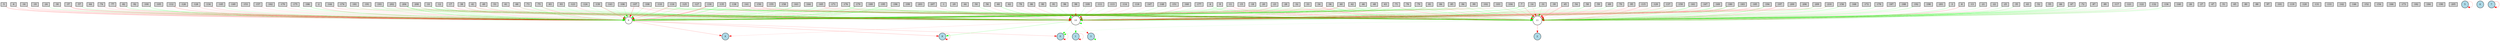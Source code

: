 digraph {
	node [fontsize=9 height=0.2 shape=circle width=0.2]
	-1 [fillcolor=lightgray shape=box style=filled]
	-2 [fillcolor=lightgray shape=box style=filled]
	-3 [fillcolor=lightgray shape=box style=filled]
	-4 [fillcolor=lightgray shape=box style=filled]
	-5 [fillcolor=lightgray shape=box style=filled]
	-6 [fillcolor=lightgray shape=box style=filled]
	-7 [fillcolor=lightgray shape=box style=filled]
	-8 [fillcolor=lightgray shape=box style=filled]
	-9 [fillcolor=lightgray shape=box style=filled]
	-10 [fillcolor=lightgray shape=box style=filled]
	-11 [fillcolor=lightgray shape=box style=filled]
	-12 [fillcolor=lightgray shape=box style=filled]
	-13 [fillcolor=lightgray shape=box style=filled]
	-14 [fillcolor=lightgray shape=box style=filled]
	-15 [fillcolor=lightgray shape=box style=filled]
	-16 [fillcolor=lightgray shape=box style=filled]
	-17 [fillcolor=lightgray shape=box style=filled]
	-18 [fillcolor=lightgray shape=box style=filled]
	-19 [fillcolor=lightgray shape=box style=filled]
	-20 [fillcolor=lightgray shape=box style=filled]
	-21 [fillcolor=lightgray shape=box style=filled]
	-22 [fillcolor=lightgray shape=box style=filled]
	-23 [fillcolor=lightgray shape=box style=filled]
	-24 [fillcolor=lightgray shape=box style=filled]
	-25 [fillcolor=lightgray shape=box style=filled]
	-26 [fillcolor=lightgray shape=box style=filled]
	-27 [fillcolor=lightgray shape=box style=filled]
	-28 [fillcolor=lightgray shape=box style=filled]
	-29 [fillcolor=lightgray shape=box style=filled]
	-30 [fillcolor=lightgray shape=box style=filled]
	-31 [fillcolor=lightgray shape=box style=filled]
	-32 [fillcolor=lightgray shape=box style=filled]
	-33 [fillcolor=lightgray shape=box style=filled]
	-34 [fillcolor=lightgray shape=box style=filled]
	-35 [fillcolor=lightgray shape=box style=filled]
	-36 [fillcolor=lightgray shape=box style=filled]
	-37 [fillcolor=lightgray shape=box style=filled]
	-38 [fillcolor=lightgray shape=box style=filled]
	-39 [fillcolor=lightgray shape=box style=filled]
	-40 [fillcolor=lightgray shape=box style=filled]
	-41 [fillcolor=lightgray shape=box style=filled]
	-42 [fillcolor=lightgray shape=box style=filled]
	-43 [fillcolor=lightgray shape=box style=filled]
	-44 [fillcolor=lightgray shape=box style=filled]
	-45 [fillcolor=lightgray shape=box style=filled]
	-46 [fillcolor=lightgray shape=box style=filled]
	-47 [fillcolor=lightgray shape=box style=filled]
	-48 [fillcolor=lightgray shape=box style=filled]
	-49 [fillcolor=lightgray shape=box style=filled]
	-50 [fillcolor=lightgray shape=box style=filled]
	-51 [fillcolor=lightgray shape=box style=filled]
	-52 [fillcolor=lightgray shape=box style=filled]
	-53 [fillcolor=lightgray shape=box style=filled]
	-54 [fillcolor=lightgray shape=box style=filled]
	-55 [fillcolor=lightgray shape=box style=filled]
	-56 [fillcolor=lightgray shape=box style=filled]
	-57 [fillcolor=lightgray shape=box style=filled]
	-58 [fillcolor=lightgray shape=box style=filled]
	-59 [fillcolor=lightgray shape=box style=filled]
	-60 [fillcolor=lightgray shape=box style=filled]
	-61 [fillcolor=lightgray shape=box style=filled]
	-62 [fillcolor=lightgray shape=box style=filled]
	-63 [fillcolor=lightgray shape=box style=filled]
	-64 [fillcolor=lightgray shape=box style=filled]
	-65 [fillcolor=lightgray shape=box style=filled]
	-66 [fillcolor=lightgray shape=box style=filled]
	-67 [fillcolor=lightgray shape=box style=filled]
	-68 [fillcolor=lightgray shape=box style=filled]
	-69 [fillcolor=lightgray shape=box style=filled]
	-70 [fillcolor=lightgray shape=box style=filled]
	-71 [fillcolor=lightgray shape=box style=filled]
	-72 [fillcolor=lightgray shape=box style=filled]
	-73 [fillcolor=lightgray shape=box style=filled]
	-74 [fillcolor=lightgray shape=box style=filled]
	-75 [fillcolor=lightgray shape=box style=filled]
	-76 [fillcolor=lightgray shape=box style=filled]
	-77 [fillcolor=lightgray shape=box style=filled]
	-78 [fillcolor=lightgray shape=box style=filled]
	-79 [fillcolor=lightgray shape=box style=filled]
	-80 [fillcolor=lightgray shape=box style=filled]
	-81 [fillcolor=lightgray shape=box style=filled]
	-82 [fillcolor=lightgray shape=box style=filled]
	-83 [fillcolor=lightgray shape=box style=filled]
	-84 [fillcolor=lightgray shape=box style=filled]
	-85 [fillcolor=lightgray shape=box style=filled]
	-86 [fillcolor=lightgray shape=box style=filled]
	-87 [fillcolor=lightgray shape=box style=filled]
	-88 [fillcolor=lightgray shape=box style=filled]
	-89 [fillcolor=lightgray shape=box style=filled]
	-90 [fillcolor=lightgray shape=box style=filled]
	-91 [fillcolor=lightgray shape=box style=filled]
	-92 [fillcolor=lightgray shape=box style=filled]
	-93 [fillcolor=lightgray shape=box style=filled]
	-94 [fillcolor=lightgray shape=box style=filled]
	-95 [fillcolor=lightgray shape=box style=filled]
	-96 [fillcolor=lightgray shape=box style=filled]
	-97 [fillcolor=lightgray shape=box style=filled]
	-98 [fillcolor=lightgray shape=box style=filled]
	-99 [fillcolor=lightgray shape=box style=filled]
	-100 [fillcolor=lightgray shape=box style=filled]
	-101 [fillcolor=lightgray shape=box style=filled]
	-102 [fillcolor=lightgray shape=box style=filled]
	-103 [fillcolor=lightgray shape=box style=filled]
	-104 [fillcolor=lightgray shape=box style=filled]
	-105 [fillcolor=lightgray shape=box style=filled]
	-106 [fillcolor=lightgray shape=box style=filled]
	-107 [fillcolor=lightgray shape=box style=filled]
	-108 [fillcolor=lightgray shape=box style=filled]
	-109 [fillcolor=lightgray shape=box style=filled]
	-110 [fillcolor=lightgray shape=box style=filled]
	-111 [fillcolor=lightgray shape=box style=filled]
	-112 [fillcolor=lightgray shape=box style=filled]
	-113 [fillcolor=lightgray shape=box style=filled]
	-114 [fillcolor=lightgray shape=box style=filled]
	-115 [fillcolor=lightgray shape=box style=filled]
	-116 [fillcolor=lightgray shape=box style=filled]
	-117 [fillcolor=lightgray shape=box style=filled]
	-118 [fillcolor=lightgray shape=box style=filled]
	-119 [fillcolor=lightgray shape=box style=filled]
	-120 [fillcolor=lightgray shape=box style=filled]
	-121 [fillcolor=lightgray shape=box style=filled]
	-122 [fillcolor=lightgray shape=box style=filled]
	-123 [fillcolor=lightgray shape=box style=filled]
	-124 [fillcolor=lightgray shape=box style=filled]
	-125 [fillcolor=lightgray shape=box style=filled]
	-126 [fillcolor=lightgray shape=box style=filled]
	-127 [fillcolor=lightgray shape=box style=filled]
	-128 [fillcolor=lightgray shape=box style=filled]
	-129 [fillcolor=lightgray shape=box style=filled]
	-130 [fillcolor=lightgray shape=box style=filled]
	-131 [fillcolor=lightgray shape=box style=filled]
	-132 [fillcolor=lightgray shape=box style=filled]
	-133 [fillcolor=lightgray shape=box style=filled]
	-134 [fillcolor=lightgray shape=box style=filled]
	-135 [fillcolor=lightgray shape=box style=filled]
	-136 [fillcolor=lightgray shape=box style=filled]
	-137 [fillcolor=lightgray shape=box style=filled]
	-138 [fillcolor=lightgray shape=box style=filled]
	-139 [fillcolor=lightgray shape=box style=filled]
	-140 [fillcolor=lightgray shape=box style=filled]
	-141 [fillcolor=lightgray shape=box style=filled]
	-142 [fillcolor=lightgray shape=box style=filled]
	-143 [fillcolor=lightgray shape=box style=filled]
	-144 [fillcolor=lightgray shape=box style=filled]
	-145 [fillcolor=lightgray shape=box style=filled]
	-146 [fillcolor=lightgray shape=box style=filled]
	-147 [fillcolor=lightgray shape=box style=filled]
	-148 [fillcolor=lightgray shape=box style=filled]
	-149 [fillcolor=lightgray shape=box style=filled]
	-150 [fillcolor=lightgray shape=box style=filled]
	-151 [fillcolor=lightgray shape=box style=filled]
	-152 [fillcolor=lightgray shape=box style=filled]
	-153 [fillcolor=lightgray shape=box style=filled]
	-154 [fillcolor=lightgray shape=box style=filled]
	-155 [fillcolor=lightgray shape=box style=filled]
	-156 [fillcolor=lightgray shape=box style=filled]
	-157 [fillcolor=lightgray shape=box style=filled]
	-158 [fillcolor=lightgray shape=box style=filled]
	-159 [fillcolor=lightgray shape=box style=filled]
	-160 [fillcolor=lightgray shape=box style=filled]
	-161 [fillcolor=lightgray shape=box style=filled]
	-162 [fillcolor=lightgray shape=box style=filled]
	-163 [fillcolor=lightgray shape=box style=filled]
	-164 [fillcolor=lightgray shape=box style=filled]
	-165 [fillcolor=lightgray shape=box style=filled]
	-166 [fillcolor=lightgray shape=box style=filled]
	-167 [fillcolor=lightgray shape=box style=filled]
	-168 [fillcolor=lightgray shape=box style=filled]
	-169 [fillcolor=lightgray shape=box style=filled]
	-170 [fillcolor=lightgray shape=box style=filled]
	-171 [fillcolor=lightgray shape=box style=filled]
	-172 [fillcolor=lightgray shape=box style=filled]
	-173 [fillcolor=lightgray shape=box style=filled]
	-174 [fillcolor=lightgray shape=box style=filled]
	-175 [fillcolor=lightgray shape=box style=filled]
	-176 [fillcolor=lightgray shape=box style=filled]
	-177 [fillcolor=lightgray shape=box style=filled]
	-178 [fillcolor=lightgray shape=box style=filled]
	-179 [fillcolor=lightgray shape=box style=filled]
	-180 [fillcolor=lightgray shape=box style=filled]
	-181 [fillcolor=lightgray shape=box style=filled]
	-182 [fillcolor=lightgray shape=box style=filled]
	-183 [fillcolor=lightgray shape=box style=filled]
	-184 [fillcolor=lightgray shape=box style=filled]
	-185 [fillcolor=lightgray shape=box style=filled]
	-186 [fillcolor=lightgray shape=box style=filled]
	-187 [fillcolor=lightgray shape=box style=filled]
	-188 [fillcolor=lightgray shape=box style=filled]
	-189 [fillcolor=lightgray shape=box style=filled]
	-190 [fillcolor=lightgray shape=box style=filled]
	-191 [fillcolor=lightgray shape=box style=filled]
	-192 [fillcolor=lightgray shape=box style=filled]
	-193 [fillcolor=lightgray shape=box style=filled]
	-194 [fillcolor=lightgray shape=box style=filled]
	-195 [fillcolor=lightgray shape=box style=filled]
	-196 [fillcolor=lightgray shape=box style=filled]
	-197 [fillcolor=lightgray shape=box style=filled]
	-198 [fillcolor=lightgray shape=box style=filled]
	-199 [fillcolor=lightgray shape=box style=filled]
	-200 [fillcolor=lightgray shape=box style=filled]
	-201 [fillcolor=lightgray shape=box style=filled]
	-202 [fillcolor=lightgray shape=box style=filled]
	-203 [fillcolor=lightgray shape=box style=filled]
	-204 [fillcolor=lightgray shape=box style=filled]
	-205 [fillcolor=lightgray shape=box style=filled]
	-206 [fillcolor=lightgray shape=box style=filled]
	-207 [fillcolor=lightgray shape=box style=filled]
	-208 [fillcolor=lightgray shape=box style=filled]
	-209 [fillcolor=lightgray shape=box style=filled]
	-210 [fillcolor=lightgray shape=box style=filled]
	0 [fillcolor=lightblue style=filled]
	1 [fillcolor=lightblue style=filled]
	2 [fillcolor=lightblue style=filled]
	3 [fillcolor=lightblue style=filled]
	4 [fillcolor=lightblue style=filled]
	5 [fillcolor=lightblue style=filled]
	6 [fillcolor=lightblue style=filled]
	7 [fillcolor=lightblue style=filled]
	8 [fillcolor=lightblue style=filled]
	9 [fillcolor=white style=filled]
	10 [fillcolor=white style=filled]
	11 [fillcolor=white style=filled]
	-187 -> 11 [color=red penwidth=0.1730261448847418 style=solid]
	-183 -> 10 [color=red penwidth=0.29115756947744525 style=solid]
	-35 -> 11 [color=green penwidth=0.4079224794036632 style=solid]
	-130 -> 11 [color=green penwidth=0.4156958232683169 style=solid]
	-161 -> 10 [color=green penwidth=0.2530485144547234 style=solid]
	-143 -> 9 [color=green penwidth=0.13496928030168215 style=solid]
	-158 -> 9 [color=green penwidth=0.2792677783775811 style=solid]
	-208 -> 10 [color=red penwidth=0.25494272802462975 style=solid]
	-64 -> 9 [color=red penwidth=0.1335659241503443 style=solid]
	-11 -> 10 [color=green penwidth=0.2554348035609096 style=solid]
	-176 -> 10 [color=red penwidth=0.13601305879855088 style=solid]
	-138 -> 10 [color=green penwidth=0.3079378654928796 style=solid]
	-58 -> 11 [color=green penwidth=0.2214066328691458 style=solid]
	-180 -> 11 [color=green penwidth=0.6025278098205042 style=solid]
	-68 -> 10 [color=red penwidth=0.25423235120230114 style=solid]
	-127 -> 11 [color=green penwidth=0.1061960008195978 style=solid]
	11 -> 2 [color=red penwidth=0.4716575406647744 style=solid]
	-63 -> 10 [color=red penwidth=0.32027772867870474 style=solid]
	-12 -> 10 [color=red penwidth=0.16968261281896901 style=solid]
	-165 -> 9 [color=green penwidth=0.3446521992715903 style=solid]
	-17 -> 9 [color=red penwidth=0.17867191753563028 style=solid]
	10 -> 3 [color=red penwidth=0.1332049457690384 style=solid]
	-8 -> 11 [color=red penwidth=0.42818702947036313 style=solid]
	-115 -> 10 [color=red penwidth=0.24394709605174847 style=solid]
	-176 -> 11 [color=green penwidth=0.5758683502480438 style=solid]
	-192 -> 11 [color=green penwidth=0.4373835268944696 style=solid]
	-194 -> 10 [color=red penwidth=0.22186619530111634 style=solid]
	-76 -> 11 [color=green penwidth=0.20781753299262645 style=solid]
	-79 -> 9 [color=green penwidth=0.4811767841327095 style=solid]
	-93 -> 9 [color=green penwidth=0.1788078303575144 style=solid]
	-39 -> 10 [color=green penwidth=0.10024496658238083 style=solid]
	-89 -> 11 [color=green penwidth=0.22456300560473536 style=solid]
	-175 -> 9 [color=green penwidth=0.31310252131194194 style=solid]
	-75 -> 9 [color=red penwidth=0.3467782312903625 style=solid]
	-124 -> 10 [color=green penwidth=0.23778092060607478 style=solid]
	-24 -> 9 [color=green penwidth=0.3565807572958569 style=solid]
	-99 -> 11 [color=green penwidth=0.25472808239323397 style=solid]
	-129 -> 11 [color=green penwidth=0.2059178945646416 style=solid]
	-61 -> 10 [color=red penwidth=0.16648505793779922 style=solid]
	-28 -> 10 [color=green penwidth=0.30956353126420044 style=solid]
	-48 -> 11 [color=green penwidth=0.13085948758221042 style=solid]
	-94 -> 11 [color=green penwidth=0.3340196318642888 style=solid]
	-95 -> 10 [color=red penwidth=0.23486876173199073 style=solid]
	-86 -> 10 [color=red penwidth=0.2799543025099318 style=solid]
	-40 -> 9 [color=red penwidth=0.25075603636094523 style=solid]
	-148 -> 10 [color=green penwidth=0.33100130474672534 style=solid]
	-189 -> 11 [color=green penwidth=0.39033684306432803 style=solid]
	-2 -> 9 [color=red penwidth=0.36561385696268345 style=solid]
	-23 -> 10 [color=red penwidth=0.2575682848989345 style=solid]
	-40 -> 11 [color=red penwidth=0.3034234891731703 style=solid]
	-15 -> 9 [color=red penwidth=0.11905432918079153 style=solid]
	-149 -> 9 [color=red penwidth=0.12475216272456152 style=solid]
	-115 -> 11 [color=red penwidth=0.34457384058850316 style=solid]
	-157 -> 9 [color=red penwidth=0.2319052111295384 style=solid]
	-66 -> 11 [color=green penwidth=0.5716404535383849 style=solid]
	-102 -> 11 [color=green penwidth=0.13199196642937344 style=solid]
	-201 -> 11 [color=red penwidth=0.1355963742797336 style=solid]
	-28 -> 11 [color=green penwidth=0.15826883146226825 style=solid]
	-14 -> 10 [color=green penwidth=0.4482708692459133 style=solid]
	-18 -> 11 [color=green penwidth=0.16975682678172338 style=solid]
	3 -> 3 [color=green penwidth=0.10109664459763308 style=solid]
	-108 -> 11 [color=green penwidth=0.35825985489793644 style=solid]
	-42 -> 11 [color=green penwidth=0.4104458564583573 style=solid]
	-68 -> 9 [color=green penwidth=0.293441809624179 style=solid]
	-31 -> 11 [color=green penwidth=0.25110716339134886 style=solid]
	-163 -> 11 [color=green penwidth=0.11231453088513488 style=solid]
	-92 -> 9 [color=green penwidth=0.2618658773784498 style=solid]
	-102 -> 9 [color=green penwidth=0.28312562307328226 style=solid]
	-135 -> 9 [color=green penwidth=0.514425113684945 style=solid]
	-23 -> 9 [color=red penwidth=0.28912871835665765 style=solid]
	-183 -> 11 [color=green penwidth=0.4232613949791557 style=solid]
	-151 -> 10 [color=green penwidth=0.2109743258497811 style=solid]
	-193 -> 9 [color=red penwidth=0.11192834343118517 style=solid]
	-178 -> 11 [color=green penwidth=0.3151186983431695 style=solid]
	-28 -> 9 [color=green penwidth=0.11920761563643345 style=solid]
	-140 -> 11 [color=green penwidth=0.143750017003342 style=solid]
	-54 -> 11 [color=red penwidth=0.11710096709559208 style=solid]
	-170 -> 9 [color=red penwidth=0.22842249044730098 style=solid]
	-185 -> 11 [color=red penwidth=0.1636781560700999 style=solid]
	-93 -> 10 [color=green penwidth=0.18597859234116512 style=solid]
	-48 -> 9 [color=green penwidth=0.4035022726432411 style=solid]
	-104 -> 9 [color=green penwidth=0.1631627653069601 style=solid]
	-11 -> 11 [color=red penwidth=0.3624385357338302 style=solid]
	-167 -> 11 [color=red penwidth=0.1718666395107587 style=solid]
	-6 -> 9 [color=red penwidth=0.31620371501735695 style=solid]
	-202 -> 10 [color=red penwidth=0.3425114479828403 style=solid]
	-197 -> 11 [color=red penwidth=0.2659808595651544 style=solid]
	-75 -> 10 [color=green penwidth=0.30196773536785093 style=solid]
	-36 -> 11 [color=green penwidth=0.603298323910682 style=solid]
	-36 -> 9 [color=red penwidth=0.3520562027247357 style=solid]
	-164 -> 11 [color=green penwidth=0.1871546970415061 style=solid]
	-94 -> 10 [color=red penwidth=0.15471344544644874 style=solid]
	-81 -> 9 [color=green penwidth=0.40362046013603925 style=solid]
	-137 -> 11 [color=green penwidth=0.288219029054683 style=solid]
	-171 -> 9 [color=red penwidth=0.3194422781951669 style=solid]
	-174 -> 10 [color=green penwidth=0.29553494857560725 style=solid]
	-197 -> 10 [color=red penwidth=0.31967644726433997 style=solid]
	-10 -> 10 [color=green penwidth=0.4464822456595874 style=solid]
	-156 -> 11 [color=green penwidth=0.47932072920267155 style=solid]
	-171 -> 11 [color=green penwidth=0.1172484766648847 style=solid]
	-127 -> 9 [color=green penwidth=0.15985310231912114 style=solid]
	-52 -> 11 [color=green penwidth=0.29399221478105675 style=solid]
	-193 -> 10 [color=green penwidth=0.4437100532149587 style=solid]
	-74 -> 9 [color=red penwidth=0.2903955157490227 style=solid]
	-206 -> 11 [color=red penwidth=0.13592886234994472 style=solid]
	-210 -> 11 [color=red penwidth=0.2013320133430666 style=solid]
	-155 -> 9 [color=red penwidth=0.149829341729768 style=solid]
	-116 -> 10 [color=green penwidth=0.2820047970210972 style=solid]
	-62 -> 10 [color=red penwidth=0.1668242446250091 style=solid]
	-91 -> 10 [color=green penwidth=0.2334072760504868 style=solid]
	-20 -> 11 [color=green penwidth=0.13521044000481391 style=solid]
	-106 -> 9 [color=green penwidth=0.30365142395214684 style=solid]
	-11 -> 9 [color=green penwidth=0.380932212760859 style=solid]
	-135 -> 11 [color=red penwidth=0.16882121255426155 style=solid]
	-185 -> 10 [color=red penwidth=0.18588995571872924 style=solid]
	-153 -> 9 [color=red penwidth=0.15379507322714048 style=solid]
	-70 -> 10 [color=green penwidth=0.20147424638190808 style=solid]
	-128 -> 9 [color=red penwidth=0.28693907823443177 style=solid]
	11 -> 0 [color=green penwidth=0.14223832921617474 style=solid]
	-70 -> 11 [color=green penwidth=0.24583830085715272 style=solid]
	-46 -> 11 [color=green penwidth=0.34815302450329844 style=solid]
	-41 -> 10 [color=red penwidth=0.439539440752709 style=solid]
	-67 -> 11 [color=green penwidth=0.40617953815380314 style=solid]
	-110 -> 11 [color=green penwidth=0.2297141152841312 style=solid]
	-200 -> 10 [color=red penwidth=0.18608277322112654 style=solid]
	-7 -> 10 [color=green penwidth=0.6173088021584012 style=solid]
	-73 -> 10 [color=green penwidth=0.21553315073919482 style=solid]
	-147 -> 10 [color=red penwidth=0.15318308017211102 style=solid]
	-96 -> 10 [color=red penwidth=0.1037025720033621 style=solid]
	-188 -> 11 [color=green penwidth=0.39428656165478204 style=solid]
	-37 -> 9 [color=red penwidth=0.6037534961510801 style=solid]
	-150 -> 10 [color=green penwidth=0.13464593556365667 style=solid]
	-160 -> 10 [color=red penwidth=0.34656039614438494 style=solid]
	-54 -> 10 [color=red penwidth=0.1598874462718465 style=solid]
	-169 -> 11 [color=green penwidth=0.4160850606972455 style=solid]
	-33 -> 9 [color=red penwidth=0.17640213552163403 style=solid]
	-112 -> 9 [color=red penwidth=0.471437511382378 style=solid]
	-158 -> 11 [color=green penwidth=0.11619945719974581 style=solid]
	-210 -> 10 [color=green penwidth=0.32979371991291007 style=solid]
	-38 -> 9 [color=red penwidth=0.3366262104856458 style=solid]
	-108 -> 9 [color=green penwidth=0.3203553592567644 style=solid]
	-150 -> 11 [color=red penwidth=0.40948466494030733 style=solid]
	-100 -> 9 [color=green penwidth=0.4310029449234781 style=solid]
	-4 -> 9 [color=red penwidth=0.19141983850598504 style=solid]
	-108 -> 10 [color=red penwidth=0.10269246116309587 style=solid]
	-155 -> 11 [color=green penwidth=0.3168641619855249 style=solid]
	-43 -> 11 [color=red penwidth=0.13659398969947864 style=solid]
	-130 -> 9 [color=red penwidth=0.7413649640316625 style=solid]
	-207 -> 10 [color=red penwidth=0.23729224998136456 style=solid]
	-172 -> 11 [color=red penwidth=0.10285741226035552 style=solid]
	-143 -> 10 [color=green penwidth=0.1789129685878838 style=solid]
	10 -> 4 [color=red penwidth=0.20132531053076247 style=solid]
	-209 -> 10 [color=red penwidth=0.3606015140696074 style=solid]
	10 -> 10 [color=green penwidth=0.16687948217077742 style=solid]
	-41 -> 9 [color=green penwidth=0.19893330548659044 style=solid]
	-194 -> 11 [color=green penwidth=0.5579069389186333 style=solid]
	-3 -> 11 [color=green penwidth=0.43025613478195435 style=solid]
	-162 -> 9 [color=green penwidth=0.22105261677058724 style=solid]
	-5 -> 9 [color=red penwidth=0.4569451287909081 style=solid]
	-134 -> 9 [color=red penwidth=0.33857884616622275 style=solid]
	-34 -> 11 [color=red penwidth=0.401196316484021 style=solid]
	9 -> 4 [color=red penwidth=0.3224107280576712 style=solid]
	-60 -> 10 [color=green penwidth=0.5022541726667554 style=solid]
	-124 -> 9 [color=green penwidth=0.17526264035354566 style=solid]
	-71 -> 11 [color=red penwidth=0.3686428359810614 style=solid]
	-195 -> 11 [color=red penwidth=0.12089727179642087 style=solid]
	-179 -> 9 [color=green penwidth=0.5458306871611424 style=solid]
	-18 -> 9 [color=red penwidth=0.180704828248074 style=solid]
	-29 -> 10 [color=green penwidth=0.11515545436135005 style=solid]
	-174 -> 9 [color=red penwidth=0.11465635016132449 style=solid]
	10 -> 0 [color=green penwidth=0.11848404176459393 style=solid]
	-126 -> 9 [color=red penwidth=0.188516400495573 style=solid]
	-63 -> 9 [color=green penwidth=0.18269117966895315 style=solid]
	-73 -> 9 [color=green penwidth=0.3744533560159976 style=solid]
	-104 -> 11 [color=green penwidth=0.25100054271496564 style=solid]
	-196 -> 11 [color=green penwidth=0.14415806112945956 style=solid]
	-138 -> 9 [color=green penwidth=0.24758013566551357 style=solid]
	-33 -> 11 [color=green penwidth=0.27635653282622086 style=solid]
	-30 -> 9 [color=red penwidth=0.19945007201424503 style=solid]
	-19 -> 9 [color=red penwidth=0.21166657642165493 style=solid]
	-144 -> 9 [color=red penwidth=0.1947277899047961 style=solid]
	-203 -> 10 [color=green penwidth=0.17184136067138778 style=solid]
	-45 -> 10 [color=red penwidth=0.2130684359114086 style=solid]
	-161 -> 11 [color=green penwidth=0.49565871633711733 style=solid]
	-204 -> 10 [color=green penwidth=0.47193478661949784 style=solid]
	-90 -> 10 [color=green penwidth=0.1735865194122577 style=solid]
	-79 -> 11 [color=green penwidth=0.3622444635310884 style=solid]
	-15 -> 11 [color=red penwidth=0.1985888518999363 style=solid]
	-81 -> 11 [color=green penwidth=0.16816845328799562 style=solid]
	-14 -> 11 [color=red penwidth=0.240472026910506 style=solid]
	-13 -> 11 [color=red penwidth=0.10800179888806011 style=solid]
	-186 -> 9 [color=green penwidth=0.46590214996564283 style=solid]
	-36 -> 10 [color=green penwidth=0.15995816309663313 style=solid]
	-136 -> 11 [color=green penwidth=0.4298058675717349 style=solid]
	-168 -> 11 [color=green penwidth=0.2353809310321417 style=solid]
	-78 -> 10 [color=red penwidth=0.1868570317459839 style=solid]
	-94 -> 9 [color=green penwidth=0.3926747175579064 style=solid]
	-72 -> 11 [color=green penwidth=0.4958177563936075 style=solid]
	-98 -> 10 [color=red penwidth=0.24435913992420683 style=solid]
	-20 -> 9 [color=green penwidth=0.3048718252937484 style=solid]
	-59 -> 11 [color=red penwidth=0.15924222783697467 style=solid]
	7 -> 7 [color=red penwidth=0.49400026259627683 style=solid]
	-49 -> 10 [color=green penwidth=0.24620199533907614 style=solid]
	-113 -> 10 [color=green penwidth=0.20227803086183027 style=solid]
	-198 -> 11 [color=red penwidth=0.10859117709269545 style=solid]
	-9 -> 10 [color=green penwidth=0.24687118133476957 style=solid]
	-85 -> 9 [color=green penwidth=0.24271428802539685 style=solid]
	-9 -> 9 [color=green penwidth=0.2658296679328317 style=solid]
	-56 -> 10 [color=red penwidth=0.23694493170551179 style=solid]
	-42 -> 9 [color=red penwidth=0.12167005248245373 style=solid]
	-144 -> 10 [color=red penwidth=0.2172158912023467 style=solid]
	10 -> 1 [color=green penwidth=0.16247776551185766 style=solid]
	-202 -> 9 [color=red penwidth=0.10006342113018918 style=solid]
	-76 -> 9 [color=green penwidth=0.19119680068632916 style=solid]
	-129 -> 10 [color=red penwidth=0.2150216664955698 style=solid]
	-169 -> 10 [color=green penwidth=0.3126032807270469 style=solid]
	-206 -> 10 [color=red penwidth=0.12771658550137008 style=solid]
	-209 -> 11 [color=green penwidth=0.3750442890705654 style=solid]
	-58 -> 10 [color=green penwidth=0.345004766365493 style=solid]
	-111 -> 10 [color=red penwidth=0.2683015253836041 style=solid]
	-117 -> 11 [color=red penwidth=0.12207208668326189 style=solid]
	-1 -> 10 [color=green penwidth=0.2070011532410563 style=solid]
	-127 -> 10 [color=green penwidth=0.3336616031534263 style=solid]
	8 -> 8 [color=red penwidth=0.44156993682731394 style=solid]
	-135 -> 10 [color=red penwidth=0.19907816817787094 style=solid]
	-200 -> 11 [color=green penwidth=0.16098016899191261 style=solid]
	-4 -> 11 [color=green penwidth=0.43226646362281906 style=solid]
	-167 -> 10 [color=red penwidth=0.23977557557659876 style=solid]
	-20 -> 10 [color=green penwidth=0.10083016879562826 style=solid]
	-7 -> 11 [color=red penwidth=0.3730831920566895 style=solid]
	10 -> 8 [color=green penwidth=0.40449973830380537 style=solid]
	-125 -> 11 [color=green penwidth=0.2694564101719646 style=solid]
	-46 -> 9 [color=green penwidth=0.2138933807497045 style=solid]
	-38 -> 10 [color=green penwidth=0.1819875641815886 style=solid]
	-208 -> 9 [color=green penwidth=0.27858213101334817 style=solid]
	-87 -> 11 [color=green penwidth=0.20959723932727886 style=solid]
	-32 -> 10 [color=red penwidth=0.14045634412357436 style=solid]
	-116 -> 11 [color=green penwidth=0.31322513445825606 style=solid]
	9 -> 0 [color=red penwidth=0.3128674511376157 style=solid]
	-165 -> 11 [color=red penwidth=0.3828983611060568 style=solid]
	-83 -> 10 [color=green penwidth=0.311285872794675 style=solid]
	-39 -> 11 [color=red penwidth=0.2004869199608267 style=solid]
	-49 -> 9 [color=red penwidth=0.2217558705833688 style=solid]
	-177 -> 10 [color=green penwidth=0.25838218205508034 style=solid]
	-195 -> 9 [color=green penwidth=0.49394703610702173 style=solid]
	-10 -> 9 [color=green penwidth=0.37493883755846946 style=solid]
	-110 -> 9 [color=red penwidth=0.21309594903725998 style=solid]
	-50 -> 10 [color=green penwidth=0.3743335723875587 style=solid]
	-77 -> 9 [color=red penwidth=0.38504914622135233 style=solid]
	-95 -> 11 [color=red penwidth=0.18276719697758337 style=solid]
	-16 -> 9 [color=red penwidth=0.3520280290083845 style=solid]
	-196 -> 9 [color=green penwidth=0.307960358802003 style=solid]
	-106 -> 11 [color=red penwidth=0.11981955745812223 style=solid]
	-53 -> 9 [color=green penwidth=0.15490289492530596 style=solid]
	-31 -> 10 [color=green penwidth=0.335647707879428 style=solid]
	-191 -> 10 [color=red penwidth=0.14364125290030172 style=solid]
	-105 -> 9 [color=red penwidth=0.1032492886950817 style=solid]
	-71 -> 10 [color=red penwidth=0.1307279622944837 style=solid]
	-57 -> 9 [color=green penwidth=0.37970330562899446 style=solid]
	-107 -> 10 [color=red penwidth=0.2640412497043736 style=solid]
	-139 -> 10 [color=green penwidth=0.2857741276963766 style=solid]
	-159 -> 10 [color=green penwidth=0.14438619301972674 style=solid]
	-163 -> 9 [color=green penwidth=0.48611576239049925 style=solid]
	-114 -> 10 [color=red penwidth=0.2219588648412436 style=solid]
	-176 -> 9 [color=red penwidth=0.15655911646045095 style=solid]
	-179 -> 11 [color=green penwidth=0.10445260954078647 style=solid]
	-109 -> 10 [color=green penwidth=0.26702303701689833 style=solid]
	-103 -> 11 [color=red penwidth=0.23752420950494396 style=solid]
	5 -> 5 [color=red penwidth=0.3601672019402 style=solid]
	-141 -> 11 [color=red penwidth=0.3742171363955006 style=solid]
	-82 -> 9 [color=green penwidth=0.4464651357291969 style=solid]
	-46 -> 10 [color=red penwidth=0.23500606560191728 style=solid]
	-199 -> 11 [color=green penwidth=0.1804652297676817 style=solid]
	-17 -> 10 [color=red penwidth=0.2649415450117394 style=solid]
	-121 -> 11 [color=green penwidth=0.24107722092225078 style=solid]
	-123 -> 9 [color=red penwidth=0.21247876371329513 style=solid]
	-180 -> 10 [color=red penwidth=0.33130781175757296 style=solid]
	-132 -> 11 [color=red penwidth=0.1450196929986145 style=solid]
	-81 -> 10 [color=red penwidth=0.1871376425121593 style=solid]
	1 -> 1 [color=red penwidth=0.3194722333199934 style=solid]
	-138 -> 11 [color=red penwidth=0.17379021677631923 style=solid]
	-59 -> 10 [color=red penwidth=0.13561244528089725 style=solid]
	-195 -> 10 [color=red penwidth=0.1710827023113054 style=solid]
	-53 -> 10 [color=green penwidth=0.13160098838072115 style=solid]
	-61 -> 9 [color=red penwidth=0.17853832089052038 style=solid]
	-107 -> 9 [color=red penwidth=0.5305112001087091 style=solid]
	-107 -> 11 [color=red penwidth=0.11008850358003668 style=solid]
	-23 -> 11 [color=green penwidth=0.11189140416147164 style=solid]
	-12 -> 9 [color=green penwidth=0.396946718360609 style=solid]
	-9 -> 11 [color=red penwidth=0.22366513719814085 style=solid]
	-150 -> 9 [color=red penwidth=0.21003939014911024 style=solid]
	-21 -> 11 [color=green penwidth=0.2902180213000562 style=solid]
	-110 -> 10 [color=red penwidth=0.19964803207876747 style=solid]
	-141 -> 9 [color=green penwidth=0.12673831056336746 style=solid]
	-103 -> 9 [color=red penwidth=0.21551311731527967 style=solid]
	-32 -> 11 [color=red penwidth=0.24860864420336512 style=solid]
	-34 -> 9 [color=green penwidth=0.23582629361035878 style=solid]
	-181 -> 10 [color=green penwidth=0.1441729905052177 style=solid]
	-199 -> 9 [color=green penwidth=0.13417504957953086 style=solid]
	-69 -> 10 [color=green penwidth=0.277728170634005 style=solid]
	-116 -> 9 [color=red penwidth=0.4537278599001038 style=solid]
	-84 -> 11 [color=red penwidth=0.25935025438910897 style=solid]
	-164 -> 9 [color=green penwidth=0.10374641136686057 style=solid]
	-69 -> 11 [color=green penwidth=0.1607365691112494 style=solid]
	-33 -> 10 [color=green penwidth=0.31033887385197056 style=solid]
	-181 -> 9 [color=red penwidth=0.23357911280271298 style=solid]
	-137 -> 10 [color=red penwidth=0.30135025870829224 style=solid]
	-85 -> 10 [color=green penwidth=0.16169406632766914 style=solid]
	-40 -> 10 [color=red penwidth=0.4249004053978328 style=solid]
	-139 -> 9 [color=red penwidth=0.4765626494886538 style=solid]
	-122 -> 11 [color=green penwidth=0.4359711069142447 style=solid]
	-155 -> 10 [color=green penwidth=0.21484624004904113 style=solid]
	-145 -> 9 [color=green penwidth=0.3080319498058091 style=solid]
	-123 -> 10 [color=red penwidth=0.1227674463769352 style=solid]
	-25 -> 11 [color=green penwidth=0.34514187029393206 style=solid]
	-125 -> 9 [color=green penwidth=0.3692330076349717 style=solid]
	-159 -> 11 [color=red penwidth=0.2412247160253201 style=solid]
	-189 -> 9 [color=red penwidth=0.20220810330200692 style=solid]
	-191 -> 9 [color=green penwidth=0.2979512374519262 style=solid]
	9 -> 8 [color=red penwidth=0.38678803524194816 style=solid]
	-83 -> 9 [color=green penwidth=0.11287371556087665 style=solid]
	-55 -> 11 [color=green penwidth=0.19221183030628564 style=solid]
	-45 -> 11 [color=red penwidth=0.42585841530297563 style=solid]
	-84 -> 9 [color=red penwidth=0.1281517247774879 style=solid]
	-32 -> 9 [color=green penwidth=0.27580898383156016 style=solid]
	-99 -> 9 [color=red penwidth=0.244208879516205 style=solid]
	-63 -> 11 [color=red penwidth=0.10631679894753356 style=solid]
	-44 -> 10 [color=red penwidth=0.1684624986140817 style=solid]
	-118 -> 10 [color=red penwidth=0.20817711329697142 style=solid]
	-22 -> 11 [color=red penwidth=0.2083870152476851 style=solid]
	-71 -> 9 [color=green penwidth=0.3387078435282731 style=solid]
	-204 -> 9 [color=green penwidth=0.5973485861855725 style=solid]
	-85 -> 11 [color=red penwidth=0.13164768450110437 style=solid]
	0 -> 0 [color=red penwidth=0.2855493915495275 style=solid]
}
